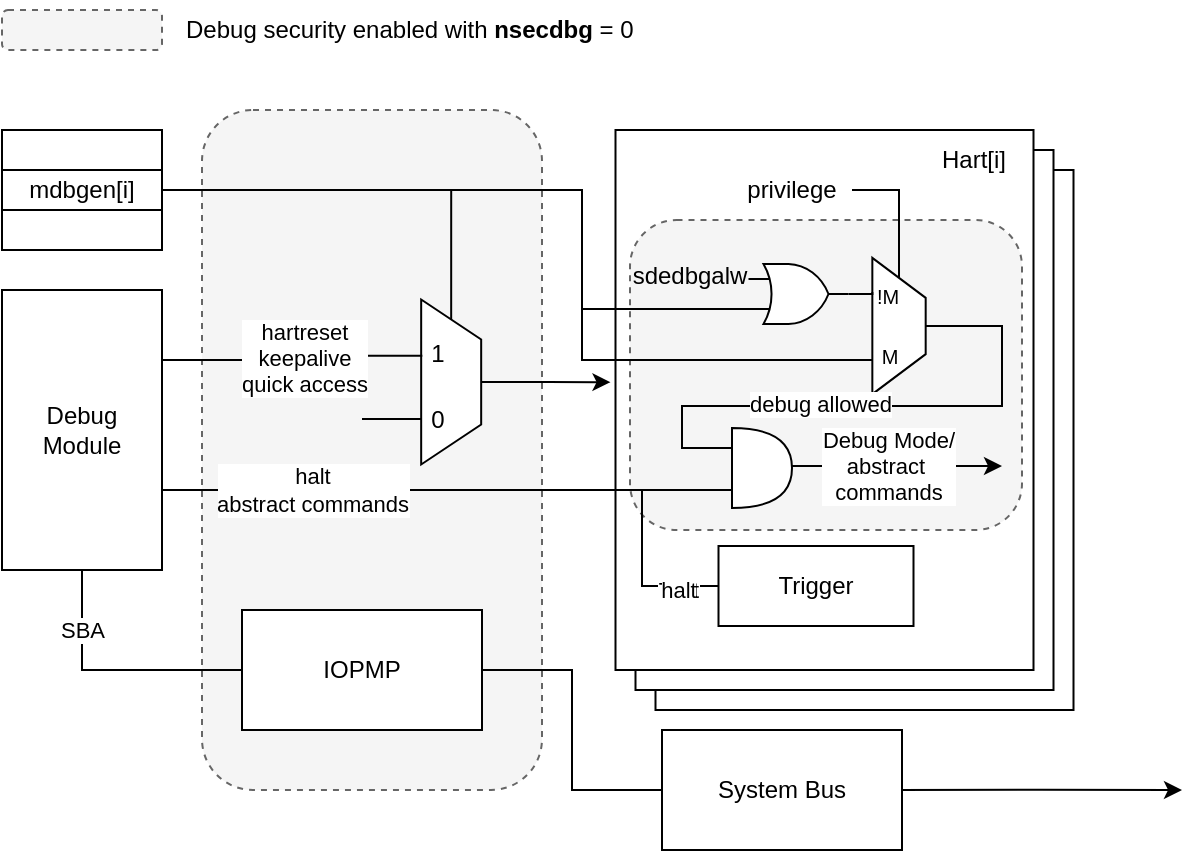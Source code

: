 <mxfile version="24.6.4" type="device" pages="2">
  <diagram id="PUKBJcWJxRRMEurgFhLM" name="debug">
    <mxGraphModel dx="959" dy="732" grid="1" gridSize="10" guides="1" tooltips="1" connect="1" arrows="1" fold="1" page="1" pageScale="1" pageWidth="850" pageHeight="1100" math="0" shadow="0">
      <root>
        <mxCell id="0" />
        <mxCell id="1" parent="0" />
        <mxCell id="7AM6fKu7Su1GF4IJaQDg-7" value="" style="rounded=0;whiteSpace=wrap;html=1;" parent="1" vertex="1">
          <mxGeometry x="456.75" y="320" width="209" height="270" as="geometry" />
        </mxCell>
        <mxCell id="7AM6fKu7Su1GF4IJaQDg-6" value="" style="rounded=0;whiteSpace=wrap;html=1;" parent="1" vertex="1">
          <mxGeometry x="446.75" y="310" width="209" height="270" as="geometry" />
        </mxCell>
        <mxCell id="NKh4vI0Y_Na2G2xeZk5D-7" value="" style="rounded=0;whiteSpace=wrap;html=1;" parent="1" vertex="1">
          <mxGeometry x="436.75" y="300" width="209" height="270" as="geometry" />
        </mxCell>
        <mxCell id="7AM6fKu7Su1GF4IJaQDg-5" value="" style="rounded=1;whiteSpace=wrap;html=1;dashed=1;fillColor=#f5f5f5;fontColor=#333333;strokeColor=#666666;" parent="1" vertex="1">
          <mxGeometry x="444" y="345" width="196" height="155" as="geometry" />
        </mxCell>
        <mxCell id="NKh4vI0Y_Na2G2xeZk5D-1" value="" style="rounded=1;whiteSpace=wrap;html=1;dashed=1;fillColor=#f5f5f5;fontColor=#333333;strokeColor=#666666;" parent="1" vertex="1">
          <mxGeometry x="230" y="290" width="170" height="340" as="geometry" />
        </mxCell>
        <mxCell id="NKh4vI0Y_Na2G2xeZk5D-4" style="edgeStyle=orthogonalEdgeStyle;rounded=0;orthogonalLoop=1;jettySize=auto;html=1;exitX=0.5;exitY=1;exitDx=0;exitDy=0;entryX=0;entryY=0.5;entryDx=0;entryDy=0;endArrow=none;endFill=0;" parent="1" source="NKh4vI0Y_Na2G2xeZk5D-6" target="NKh4vI0Y_Na2G2xeZk5D-9" edge="1">
          <mxGeometry relative="1" as="geometry" />
        </mxCell>
        <mxCell id="NKh4vI0Y_Na2G2xeZk5D-5" value="SBA" style="edgeLabel;html=1;align=center;verticalAlign=middle;resizable=0;points=[];" parent="NKh4vI0Y_Na2G2xeZk5D-4" vertex="1" connectable="0">
          <mxGeometry x="-0.383" y="1" relative="1" as="geometry">
            <mxPoint x="-1" y="-10" as="offset" />
          </mxGeometry>
        </mxCell>
        <mxCell id="NKh4vI0Y_Na2G2xeZk5D-6" value="Debug &lt;br&gt;Module" style="rounded=0;whiteSpace=wrap;html=1;" parent="1" vertex="1">
          <mxGeometry x="130" y="380" width="80" height="140" as="geometry" />
        </mxCell>
        <mxCell id="NKh4vI0Y_Na2G2xeZk5D-8" style="edgeStyle=orthogonalEdgeStyle;rounded=0;orthogonalLoop=1;jettySize=auto;html=1;exitX=1;exitY=0.5;exitDx=0;exitDy=0;entryX=0;entryY=0.5;entryDx=0;entryDy=0;endArrow=none;endFill=0;" parent="1" source="NKh4vI0Y_Na2G2xeZk5D-9" target="NKh4vI0Y_Na2G2xeZk5D-11" edge="1">
          <mxGeometry relative="1" as="geometry" />
        </mxCell>
        <mxCell id="NKh4vI0Y_Na2G2xeZk5D-9" value="IOPMP" style="rounded=0;whiteSpace=wrap;html=1;" parent="1" vertex="1">
          <mxGeometry x="250" y="540" width="120" height="60" as="geometry" />
        </mxCell>
        <mxCell id="NKh4vI0Y_Na2G2xeZk5D-10" style="edgeStyle=orthogonalEdgeStyle;rounded=0;orthogonalLoop=1;jettySize=auto;html=1;exitX=0.984;exitY=0.499;exitDx=0;exitDy=0;exitPerimeter=0;" parent="1" source="NKh4vI0Y_Na2G2xeZk5D-11" edge="1">
          <mxGeometry relative="1" as="geometry">
            <mxPoint x="720" y="630" as="targetPoint" />
            <mxPoint x="790" y="610" as="sourcePoint" />
          </mxGeometry>
        </mxCell>
        <mxCell id="NKh4vI0Y_Na2G2xeZk5D-11" value="System Bus" style="rounded=0;whiteSpace=wrap;html=1;" parent="1" vertex="1">
          <mxGeometry x="460" y="600" width="120" height="60" as="geometry" />
        </mxCell>
        <mxCell id="NKh4vI0Y_Na2G2xeZk5D-12" style="edgeStyle=orthogonalEdgeStyle;rounded=0;orthogonalLoop=1;jettySize=auto;html=1;exitX=0;exitY=0.5;exitDx=0;exitDy=0;endArrow=none;endFill=0;" parent="1" source="NKh4vI0Y_Na2G2xeZk5D-33" target="NKh4vI0Y_Na2G2xeZk5D-15" edge="1">
          <mxGeometry relative="1" as="geometry">
            <mxPoint x="280" y="430" as="targetPoint" />
            <Array as="points">
              <mxPoint x="355" y="330" />
            </Array>
            <mxPoint x="380.5" y="350" as="sourcePoint" />
          </mxGeometry>
        </mxCell>
        <mxCell id="NKh4vI0Y_Na2G2xeZk5D-15" value="" style="rounded=0;whiteSpace=wrap;html=1;" parent="1" vertex="1">
          <mxGeometry x="130" y="300" width="80" height="60" as="geometry" />
        </mxCell>
        <mxCell id="IQxdrFV2h1pyb3pg12M5-2" style="edgeStyle=orthogonalEdgeStyle;rounded=0;orthogonalLoop=1;jettySize=auto;html=1;endArrow=none;endFill=0;entryX=0;entryY=0.75;entryDx=0;entryDy=0;entryPerimeter=0;" parent="1" source="NKh4vI0Y_Na2G2xeZk5D-20" target="7G-3pPizm_k8JE4rLsKb-1" edge="1">
          <mxGeometry relative="1" as="geometry">
            <mxPoint x="460" y="478" as="targetPoint" />
            <Array as="points">
              <mxPoint x="450" y="528" />
              <mxPoint x="450" y="480" />
            </Array>
          </mxGeometry>
        </mxCell>
        <mxCell id="tQeNZEuqyOLJJMkqUlfo-5" value="Text" style="edgeLabel;html=1;align=center;verticalAlign=middle;resizable=0;points=[];" parent="IQxdrFV2h1pyb3pg12M5-2" vertex="1" connectable="0">
          <mxGeometry x="-0.69" y="2" relative="1" as="geometry">
            <mxPoint as="offset" />
          </mxGeometry>
        </mxCell>
        <mxCell id="tQeNZEuqyOLJJMkqUlfo-7" value="halt" style="edgeLabel;html=1;align=center;verticalAlign=middle;resizable=0;points=[];" parent="IQxdrFV2h1pyb3pg12M5-2" vertex="1" connectable="0">
          <mxGeometry x="-0.692" y="2" relative="1" as="geometry">
            <mxPoint as="offset" />
          </mxGeometry>
        </mxCell>
        <mxCell id="NKh4vI0Y_Na2G2xeZk5D-20" value="Trigger" style="rounded=0;whiteSpace=wrap;html=1;" parent="1" vertex="1">
          <mxGeometry x="488.25" y="508" width="97.5" height="40" as="geometry" />
        </mxCell>
        <mxCell id="NKh4vI0Y_Na2G2xeZk5D-30" value="Hart[i]" style="text;html=1;align=center;verticalAlign=middle;whiteSpace=wrap;rounded=0;" parent="1" vertex="1">
          <mxGeometry x="585.75" y="300" width="60" height="30" as="geometry" />
        </mxCell>
        <mxCell id="NKh4vI0Y_Na2G2xeZk5D-32" value="" style="group" parent="1" vertex="1" connectable="0">
          <mxGeometry x="322.5" y="381" width="57.5" height="90" as="geometry" />
        </mxCell>
        <mxCell id="NKh4vI0Y_Na2G2xeZk5D-33" value="" style="shape=trapezoid;perimeter=trapezoidPerimeter;whiteSpace=wrap;html=1;fixedSize=1;rotation=90;" parent="NKh4vI0Y_Na2G2xeZk5D-32" vertex="1">
          <mxGeometry x="-9.167" y="30" width="82.5" height="30" as="geometry" />
        </mxCell>
        <mxCell id="7MEihft8g5-maeVRlkDV-1" value="1" style="text;html=1;align=center;verticalAlign=middle;whiteSpace=wrap;rounded=0;" parent="NKh4vI0Y_Na2G2xeZk5D-32" vertex="1">
          <mxGeometry x="-4.5" y="15.67" width="60" height="30" as="geometry" />
        </mxCell>
        <mxCell id="7MEihft8g5-maeVRlkDV-2" value="0" style="text;html=1;align=center;verticalAlign=middle;whiteSpace=wrap;rounded=0;" parent="NKh4vI0Y_Na2G2xeZk5D-32" vertex="1">
          <mxGeometry x="-4.5" y="49" width="60" height="30" as="geometry" />
        </mxCell>
        <mxCell id="NKh4vI0Y_Na2G2xeZk5D-36" style="edgeStyle=orthogonalEdgeStyle;rounded=0;orthogonalLoop=1;jettySize=auto;html=1;exitX=1;exitY=0.25;exitDx=0;exitDy=0;entryX=0.341;entryY=0.981;entryDx=0;entryDy=0;entryPerimeter=0;endArrow=none;endFill=0;" parent="1" source="NKh4vI0Y_Na2G2xeZk5D-6" target="NKh4vI0Y_Na2G2xeZk5D-33" edge="1">
          <mxGeometry relative="1" as="geometry">
            <mxPoint x="355" y="365" as="sourcePoint" />
          </mxGeometry>
        </mxCell>
        <mxCell id="7MEihft8g5-maeVRlkDV-5" value="&lt;div&gt;hartreset&lt;/div&gt;&lt;div&gt;keepalive&lt;/div&gt;&lt;div&gt;quick access&lt;/div&gt;" style="edgeLabel;html=1;align=center;verticalAlign=middle;resizable=0;points=[];" parent="NKh4vI0Y_Na2G2xeZk5D-36" vertex="1" connectable="0">
          <mxGeometry x="-0.309" y="1" relative="1" as="geometry">
            <mxPoint x="25" as="offset" />
          </mxGeometry>
        </mxCell>
        <mxCell id="NKh4vI0Y_Na2G2xeZk5D-38" value="mdbgen[i]" style="rounded=0;whiteSpace=wrap;html=1;" parent="1" vertex="1">
          <mxGeometry x="130" y="320" width="80" height="20" as="geometry" />
        </mxCell>
        <mxCell id="NKh4vI0Y_Na2G2xeZk5D-39" value="" style="rounded=0;whiteSpace=wrap;html=1;" parent="1" vertex="1">
          <mxGeometry x="130" y="300" width="80" height="20" as="geometry" />
        </mxCell>
        <mxCell id="NKh4vI0Y_Na2G2xeZk5D-40" value="" style="rounded=0;whiteSpace=wrap;html=1;" parent="1" vertex="1">
          <mxGeometry x="130" y="340" width="80" height="20" as="geometry" />
        </mxCell>
        <mxCell id="7MEihft8g5-maeVRlkDV-4" style="edgeStyle=orthogonalEdgeStyle;rounded=0;orthogonalLoop=1;jettySize=auto;html=1;entryX=0.341;entryY=0.981;entryDx=0;entryDy=0;entryPerimeter=0;endArrow=none;endFill=0;" parent="1" edge="1">
          <mxGeometry relative="1" as="geometry">
            <mxPoint x="310" y="444.5" as="sourcePoint" />
            <mxPoint x="340" y="444.5" as="targetPoint" />
          </mxGeometry>
        </mxCell>
        <mxCell id="kFpus0cYX18OSGnglrjY-1" value="" style="group" parent="1" vertex="1" connectable="0">
          <mxGeometry x="552" y="358" width="49.57" height="80" as="geometry" />
        </mxCell>
        <mxCell id="kFpus0cYX18OSGnglrjY-2" value="" style="shape=trapezoid;perimeter=trapezoidPerimeter;whiteSpace=wrap;html=1;fixedSize=1;rotation=90;" parent="kFpus0cYX18OSGnglrjY-1" vertex="1">
          <mxGeometry x="-7.572" y="26.667" width="68.152" height="26.667" as="geometry" />
        </mxCell>
        <mxCell id="kFpus0cYX18OSGnglrjY-4" value="&lt;font style=&quot;font-size: 10px;&quot;&gt;!M&lt;/font&gt;" style="text;html=1;align=center;verticalAlign=middle;whiteSpace=wrap;rounded=0;" parent="kFpus0cYX18OSGnglrjY-1" vertex="1">
          <mxGeometry x="-4.065" y="11.999" width="49.565" height="26.667" as="geometry" />
        </mxCell>
        <mxCell id="kFpus0cYX18OSGnglrjY-3" value="&lt;font style=&quot;font-size: 10px;&quot;&gt;M&lt;/font&gt;" style="text;html=1;align=center;verticalAlign=middle;whiteSpace=wrap;rounded=0;" parent="kFpus0cYX18OSGnglrjY-1" vertex="1">
          <mxGeometry x="-2.995" y="42.002" width="49.565" height="26.667" as="geometry" />
        </mxCell>
        <mxCell id="kFpus0cYX18OSGnglrjY-5" style="edgeStyle=orthogonalEdgeStyle;rounded=0;orthogonalLoop=1;jettySize=auto;html=1;endArrow=none;endFill=0;entryX=0;entryY=0.75;entryDx=0;entryDy=0;entryPerimeter=0;" parent="1" source="NKh4vI0Y_Na2G2xeZk5D-6" target="7G-3pPizm_k8JE4rLsKb-1" edge="1">
          <mxGeometry relative="1" as="geometry">
            <mxPoint x="210" y="480" as="sourcePoint" />
            <mxPoint x="480" y="484" as="targetPoint" />
            <Array as="points">
              <mxPoint x="495" y="480" />
            </Array>
          </mxGeometry>
        </mxCell>
        <mxCell id="tQeNZEuqyOLJJMkqUlfo-8" value="halt&lt;div&gt;abstract commands&lt;/div&gt;" style="edgeLabel;html=1;align=center;verticalAlign=middle;resizable=0;points=[];" parent="kFpus0cYX18OSGnglrjY-5" vertex="1" connectable="0">
          <mxGeometry x="-0.544" relative="1" as="geometry">
            <mxPoint x="10" as="offset" />
          </mxGeometry>
        </mxCell>
        <mxCell id="IQxdrFV2h1pyb3pg12M5-7" style="edgeStyle=orthogonalEdgeStyle;rounded=0;orthogonalLoop=1;jettySize=auto;html=1;exitX=1;exitY=0.5;exitDx=0;exitDy=0;exitPerimeter=0;entryX=0.25;entryY=1;entryDx=0;entryDy=0;endArrow=none;endFill=0;" parent="1" source="a8vGjEUai5okdlRPAYKu-1" target="kFpus0cYX18OSGnglrjY-2" edge="1">
          <mxGeometry relative="1" as="geometry">
            <Array as="points">
              <mxPoint x="565" y="382" />
            </Array>
          </mxGeometry>
        </mxCell>
        <mxCell id="a8vGjEUai5okdlRPAYKu-1" value="" style="verticalLabelPosition=bottom;shadow=0;dashed=0;align=center;html=1;verticalAlign=top;shape=mxgraph.electrical.logic_gates.logic_gate;operation=or;" parent="1" vertex="1">
          <mxGeometry x="503.25" y="367" width="50" height="30" as="geometry" />
        </mxCell>
        <mxCell id="IQxdrFV2h1pyb3pg12M5-5" style="edgeStyle=orthogonalEdgeStyle;rounded=0;orthogonalLoop=1;jettySize=auto;html=1;exitX=0;exitY=0.25;exitDx=0;exitDy=0;exitPerimeter=0;endArrow=none;endFill=0;entryX=0.5;entryY=0;entryDx=0;entryDy=0;" parent="1" source="7G-3pPizm_k8JE4rLsKb-1" target="kFpus0cYX18OSGnglrjY-2" edge="1">
          <mxGeometry relative="1" as="geometry">
            <mxPoint x="750" y="328" as="targetPoint" />
            <Array as="points">
              <mxPoint x="470" y="459" />
              <mxPoint x="470" y="438" />
              <mxPoint x="630" y="438" />
              <mxPoint x="630" y="398" />
            </Array>
          </mxGeometry>
        </mxCell>
        <mxCell id="Bd2Q2_3OKsD3nuSv2CWh-1" value="debug allowed" style="edgeLabel;html=1;align=center;verticalAlign=middle;resizable=0;points=[];" parent="IQxdrFV2h1pyb3pg12M5-5" vertex="1" connectable="0">
          <mxGeometry x="-0.19" y="1" relative="1" as="geometry">
            <mxPoint as="offset" />
          </mxGeometry>
        </mxCell>
        <mxCell id="nRTV35QwhriRPndGCGe1-4" style="edgeStyle=orthogonalEdgeStyle;rounded=0;orthogonalLoop=1;jettySize=auto;html=1;endArrow=classic;endFill=1;" parent="1" source="7G-3pPizm_k8JE4rLsKb-1" edge="1">
          <mxGeometry relative="1" as="geometry">
            <mxPoint x="630" y="468" as="targetPoint" />
            <Array as="points">
              <mxPoint x="630" y="468" />
            </Array>
          </mxGeometry>
        </mxCell>
        <mxCell id="nRTV35QwhriRPndGCGe1-5" value="Debug Mode/&lt;div&gt;abstract&amp;nbsp;&lt;/div&gt;&lt;div&gt;commands&lt;/div&gt;" style="edgeLabel;html=1;align=center;verticalAlign=middle;resizable=0;points=[];" parent="nRTV35QwhriRPndGCGe1-4" vertex="1" connectable="0">
          <mxGeometry x="-0.395" relative="1" as="geometry">
            <mxPoint x="16" as="offset" />
          </mxGeometry>
        </mxCell>
        <mxCell id="7G-3pPizm_k8JE4rLsKb-1" value="" style="shape=or;whiteSpace=wrap;html=1;" parent="1" vertex="1">
          <mxGeometry x="495" y="449" width="30" height="40" as="geometry" />
        </mxCell>
        <mxCell id="7AM6fKu7Su1GF4IJaQDg-1" style="edgeStyle=orthogonalEdgeStyle;rounded=0;orthogonalLoop=1;jettySize=auto;html=1;exitX=1;exitY=0.5;exitDx=0;exitDy=0;endArrow=none;endFill=0;entryX=0.115;entryY=0.75;entryDx=0;entryDy=0;entryPerimeter=0;" parent="1" target="a8vGjEUai5okdlRPAYKu-1" edge="1">
          <mxGeometry relative="1" as="geometry">
            <mxPoint x="210" y="330" as="sourcePoint" />
            <mxPoint x="503.25" y="389.5" as="targetPoint" />
            <Array as="points">
              <mxPoint x="420" y="330" />
              <mxPoint x="420" y="390" />
            </Array>
          </mxGeometry>
        </mxCell>
        <mxCell id="7AM6fKu7Su1GF4IJaQDg-2" value="sdedbgalw" style="text;html=1;align=center;verticalAlign=middle;whiteSpace=wrap;rounded=0;" parent="1" vertex="1">
          <mxGeometry x="444" y="358" width="60" height="30" as="geometry" />
        </mxCell>
        <mxCell id="7AM6fKu7Su1GF4IJaQDg-3" style="edgeStyle=orthogonalEdgeStyle;rounded=0;orthogonalLoop=1;jettySize=auto;html=1;exitX=0.75;exitY=1;exitDx=0;exitDy=0;entryX=1;entryY=0.5;entryDx=0;entryDy=0;endArrow=none;endFill=0;" parent="1" source="kFpus0cYX18OSGnglrjY-2" target="NKh4vI0Y_Na2G2xeZk5D-38" edge="1">
          <mxGeometry relative="1" as="geometry">
            <Array as="points">
              <mxPoint x="420" y="415" />
              <mxPoint x="420" y="330" />
            </Array>
          </mxGeometry>
        </mxCell>
        <mxCell id="7AM6fKu7Su1GF4IJaQDg-4" value="privilege" style="text;html=1;align=center;verticalAlign=middle;whiteSpace=wrap;rounded=0;" parent="1" vertex="1">
          <mxGeometry x="495" y="315" width="60" height="30" as="geometry" />
        </mxCell>
        <mxCell id="nRTV35QwhriRPndGCGe1-1" style="edgeStyle=orthogonalEdgeStyle;rounded=0;orthogonalLoop=1;jettySize=auto;html=1;exitX=0;exitY=0.5;exitDx=0;exitDy=0;endArrow=none;endFill=0;entryX=1;entryY=0.5;entryDx=0;entryDy=0;" parent="1" source="kFpus0cYX18OSGnglrjY-2" target="7AM6fKu7Su1GF4IJaQDg-4" edge="1">
          <mxGeometry relative="1" as="geometry">
            <mxPoint x="578.212" y="358.0" as="targetPoint" />
            <Array as="points">
              <mxPoint x="579" y="330" />
            </Array>
          </mxGeometry>
        </mxCell>
        <mxCell id="VWgEmrhR4MEHPYSaLl97-3" style="edgeStyle=orthogonalEdgeStyle;rounded=0;orthogonalLoop=1;jettySize=auto;html=1;exitX=0.5;exitY=0;exitDx=0;exitDy=0;entryX=-0.012;entryY=0.467;entryDx=0;entryDy=0;entryPerimeter=0;" parent="1" source="NKh4vI0Y_Na2G2xeZk5D-33" target="NKh4vI0Y_Na2G2xeZk5D-7" edge="1">
          <mxGeometry relative="1" as="geometry" />
        </mxCell>
        <mxCell id="tQeNZEuqyOLJJMkqUlfo-1" value="" style="rounded=1;whiteSpace=wrap;html=1;fillColor=#f5f5f5;fontColor=#333333;strokeColor=#666666;dashed=1;" parent="1" vertex="1">
          <mxGeometry x="130" y="240" width="80" height="20" as="geometry" />
        </mxCell>
        <mxCell id="tQeNZEuqyOLJJMkqUlfo-4" value="Debug security enabled with &lt;b&gt;nsecdbg&lt;/b&gt; = 0&amp;nbsp;" style="text;html=1;align=left;verticalAlign=middle;whiteSpace=wrap;rounded=0;" parent="1" vertex="1">
          <mxGeometry x="220" y="235" width="240" height="30" as="geometry" />
        </mxCell>
      </root>
    </mxGraphModel>
  </diagram>
  <diagram id="CuVw0JV7Hk7r3yrmPoAc" name="trace">
    <mxGraphModel dx="959" dy="732" grid="1" gridSize="10" guides="1" tooltips="1" connect="1" arrows="1" fold="1" page="1" pageScale="1" pageWidth="850" pageHeight="1100" math="0" shadow="0">
      <root>
        <mxCell id="0" />
        <mxCell id="1" parent="0" />
        <mxCell id="XOOPOzd-EA1kAR8ASHPs-5" value="" style="rounded=0;whiteSpace=wrap;html=1;" parent="1" vertex="1">
          <mxGeometry x="250" y="280" width="190" height="235" as="geometry" />
        </mxCell>
        <mxCell id="XOOPOzd-EA1kAR8ASHPs-1" value="" style="rounded=1;whiteSpace=wrap;html=1;dashed=1;fillColor=#f5f5f5;fontColor=#333333;strokeColor=#666666;" parent="1" vertex="1">
          <mxGeometry x="259" y="309" width="173" height="121" as="geometry" />
        </mxCell>
        <mxCell id="XOOPOzd-EA1kAR8ASHPs-4" value="Trace encoder[i]" style="rounded=0;whiteSpace=wrap;html=1;" parent="1" vertex="1">
          <mxGeometry x="130" y="380" width="80" height="130" as="geometry" />
        </mxCell>
        <mxCell id="XOOPOzd-EA1kAR8ASHPs-6" style="edgeStyle=orthogonalEdgeStyle;rounded=0;orthogonalLoop=1;jettySize=auto;html=1;exitX=0;exitY=0.75;exitDx=0;exitDy=0;exitPerimeter=0;endArrow=none;endFill=0;" parent="1" source="XOOPOzd-EA1kAR8ASHPs-7" target="XOOPOzd-EA1kAR8ASHPs-9" edge="1">
          <mxGeometry relative="1" as="geometry">
            <mxPoint x="280" y="430" as="targetPoint" />
            <Array as="points">
              <mxPoint x="230" y="356" />
              <mxPoint x="230" y="330" />
            </Array>
          </mxGeometry>
        </mxCell>
        <mxCell id="ccdIS5b9glSX3GIqIRPP-2" style="edgeStyle=orthogonalEdgeStyle;rounded=0;orthogonalLoop=1;jettySize=auto;html=1;exitX=0;exitY=0.25;exitDx=0;exitDy=0;exitPerimeter=0;entryX=0.5;entryY=1;entryDx=0;entryDy=0;endArrow=none;endFill=0;" parent="1" source="XOOPOzd-EA1kAR8ASHPs-7" target="XOOPOzd-EA1kAR8ASHPs-34" edge="1">
          <mxGeometry relative="1" as="geometry" />
        </mxCell>
        <mxCell id="XOOPOzd-EA1kAR8ASHPs-7" value="" style="verticalLabelPosition=bottom;shadow=0;dashed=0;align=center;html=1;verticalAlign=top;shape=mxgraph.electrical.logic_gates.logic_gate;operation=or;" parent="1" vertex="1">
          <mxGeometry x="296.08" y="334" width="50" height="30" as="geometry" />
        </mxCell>
        <mxCell id="XOOPOzd-EA1kAR8ASHPs-9" value="" style="rounded=0;whiteSpace=wrap;html=1;" parent="1" vertex="1">
          <mxGeometry x="130" y="300" width="80" height="60" as="geometry" />
        </mxCell>
        <mxCell id="XOOPOzd-EA1kAR8ASHPs-12" value="Hart[i]" style="text;html=1;align=center;verticalAlign=middle;whiteSpace=wrap;rounded=0;" parent="1" vertex="1">
          <mxGeometry x="252" y="279" width="60" height="30" as="geometry" />
        </mxCell>
        <mxCell id="XOOPOzd-EA1kAR8ASHPs-14" value="" style="group" parent="1" vertex="1" connectable="0">
          <mxGeometry x="339.91" y="334" width="57.5" height="90" as="geometry" />
        </mxCell>
        <mxCell id="XOOPOzd-EA1kAR8ASHPs-15" value="" style="shape=trapezoid;perimeter=trapezoidPerimeter;whiteSpace=wrap;html=1;fixedSize=1;rotation=90;" parent="XOOPOzd-EA1kAR8ASHPs-14" vertex="1">
          <mxGeometry x="-9.087" y="14" width="82.5" height="30" as="geometry" />
        </mxCell>
        <mxCell id="XOOPOzd-EA1kAR8ASHPs-16" value="&lt;font style=&quot;font-size: 10px;&quot;&gt;!M&lt;/font&gt;" style="text;html=1;align=center;verticalAlign=middle;whiteSpace=wrap;rounded=0;" parent="XOOPOzd-EA1kAR8ASHPs-14" vertex="1">
          <mxGeometry x="-2.5" y="-1" width="60" height="30" as="geometry" />
        </mxCell>
        <mxCell id="XOOPOzd-EA1kAR8ASHPs-17" value="&lt;font style=&quot;font-size: 10px;&quot;&gt;M&lt;/font&gt;" style="text;html=1;align=center;verticalAlign=middle;whiteSpace=wrap;rounded=0;" parent="XOOPOzd-EA1kAR8ASHPs-14" vertex="1">
          <mxGeometry x="-2.5" y="32" width="60" height="30" as="geometry" />
        </mxCell>
        <mxCell id="XOOPOzd-EA1kAR8ASHPs-18" style="edgeStyle=orthogonalEdgeStyle;rounded=0;orthogonalLoop=1;jettySize=auto;html=1;exitX=1;exitY=0.5;exitDx=0;exitDy=0;exitPerimeter=0;entryX=0.341;entryY=0.981;entryDx=0;entryDy=0;entryPerimeter=0;endArrow=none;endFill=0;" parent="1" source="XOOPOzd-EA1kAR8ASHPs-7" target="XOOPOzd-EA1kAR8ASHPs-15" edge="1">
          <mxGeometry relative="1" as="geometry" />
        </mxCell>
        <mxCell id="XOOPOzd-EA1kAR8ASHPs-19" style="edgeStyle=orthogonalEdgeStyle;rounded=0;orthogonalLoop=1;jettySize=auto;html=1;entryX=0;entryY=0.75;entryDx=0;entryDy=0;entryPerimeter=0;endArrow=none;endFill=0;exitX=0;exitY=0.75;exitDx=0;exitDy=0;exitPerimeter=0;" parent="1" source="XOOPOzd-EA1kAR8ASHPs-7" target="XOOPOzd-EA1kAR8ASHPs-7" edge="1">
          <mxGeometry relative="1" as="geometry">
            <mxPoint x="302" y="372.5" as="targetPoint" />
            <mxPoint x="370" y="400" as="sourcePoint" />
            <Array as="points" />
          </mxGeometry>
        </mxCell>
        <mxCell id="XOOPOzd-EA1kAR8ASHPs-20" value="mtrcen[i]" style="rounded=0;whiteSpace=wrap;html=1;" parent="1" vertex="1">
          <mxGeometry x="130" y="320" width="80" height="20" as="geometry" />
        </mxCell>
        <mxCell id="XOOPOzd-EA1kAR8ASHPs-21" value="" style="rounded=0;whiteSpace=wrap;html=1;" parent="1" vertex="1">
          <mxGeometry x="130" y="300" width="80" height="20" as="geometry" />
        </mxCell>
        <mxCell id="XOOPOzd-EA1kAR8ASHPs-22" value="" style="rounded=0;whiteSpace=wrap;html=1;" parent="1" vertex="1">
          <mxGeometry x="130" y="340" width="80" height="20" as="geometry" />
        </mxCell>
        <mxCell id="XOOPOzd-EA1kAR8ASHPs-23" value="" style="group" parent="1" vertex="1" connectable="0">
          <mxGeometry x="260" y="461" width="107.5" height="49" as="geometry" />
        </mxCell>
        <mxCell id="XOOPOzd-EA1kAR8ASHPs-24" value="" style="group" parent="XOOPOzd-EA1kAR8ASHPs-23" vertex="1" connectable="0">
          <mxGeometry x="-2" y="-19" width="107.5" height="60" as="geometry" />
        </mxCell>
        <mxCell id="XOOPOzd-EA1kAR8ASHPs-25" value="" style="rounded=0;whiteSpace=wrap;html=1;" parent="XOOPOzd-EA1kAR8ASHPs-24" vertex="1">
          <mxGeometry x="39.5" width="95" height="60" as="geometry" />
        </mxCell>
        <mxCell id="XOOPOzd-EA1kAR8ASHPs-27" value="sec_inhibit" style="rounded=0;whiteSpace=wrap;html=1;" parent="XOOPOzd-EA1kAR8ASHPs-24" vertex="1">
          <mxGeometry x="40" y="26" width="80" height="19" as="geometry" />
        </mxCell>
        <mxCell id="XOOPOzd-EA1kAR8ASHPs-26" value="Trace egress" style="text;html=1;align=center;verticalAlign=middle;whiteSpace=wrap;rounded=0;" parent="XOOPOzd-EA1kAR8ASHPs-24" vertex="1">
          <mxGeometry x="27" y="-4" width="100" height="30" as="geometry" />
        </mxCell>
        <mxCell id="XOOPOzd-EA1kAR8ASHPs-30" value="" style="endArrow=classic;html=1;rounded=0;exitX=0;exitY=0.25;exitDx=0;exitDy=0;entryX=1.003;entryY=0.713;entryDx=0;entryDy=0;entryPerimeter=0;" parent="1" source="XOOPOzd-EA1kAR8ASHPs-27" target="XOOPOzd-EA1kAR8ASHPs-4" edge="1">
          <mxGeometry width="50" height="50" relative="1" as="geometry">
            <mxPoint x="370" y="430" as="sourcePoint" />
            <mxPoint x="210" y="473" as="targetPoint" />
          </mxGeometry>
        </mxCell>
        <mxCell id="XOOPOzd-EA1kAR8ASHPs-31" style="edgeStyle=orthogonalEdgeStyle;rounded=0;orthogonalLoop=1;jettySize=auto;html=1;exitX=0.5;exitY=0;exitDx=0;exitDy=0;endArrow=none;endFill=0;entryX=0.5;entryY=0;entryDx=0;entryDy=0;" parent="1" source="XOOPOzd-EA1kAR8ASHPs-15" target="XOOPOzd-EA1kAR8ASHPs-25" edge="1">
          <mxGeometry relative="1" as="geometry">
            <Array as="points">
              <mxPoint x="420" y="363" />
              <mxPoint x="420" y="420" />
              <mxPoint x="346" y="420" />
            </Array>
          </mxGeometry>
        </mxCell>
        <mxCell id="XOOPOzd-EA1kAR8ASHPs-32" value="trace allowed" style="edgeLabel;html=1;align=center;verticalAlign=middle;resizable=0;points=[];" parent="XOOPOzd-EA1kAR8ASHPs-31" vertex="1" connectable="0">
          <mxGeometry x="0.38" relative="1" as="geometry">
            <mxPoint x="2" as="offset" />
          </mxGeometry>
        </mxCell>
        <mxCell id="XOOPOzd-EA1kAR8ASHPs-33" value="" style="edgeStyle=orthogonalEdgeStyle;rounded=0;orthogonalLoop=1;jettySize=auto;html=1;endArrow=none;endFill=0;exitX=0.764;exitY=1.001;exitDx=0;exitDy=0;exitPerimeter=0;" parent="1" source="XOOPOzd-EA1kAR8ASHPs-15" edge="1">
          <mxGeometry relative="1" as="geometry">
            <mxPoint x="230" y="350" as="targetPoint" />
            <mxPoint x="362" y="385" as="sourcePoint" />
            <Array as="points">
              <mxPoint x="230" y="385" />
              <mxPoint x="230" y="350" />
            </Array>
          </mxGeometry>
        </mxCell>
        <mxCell id="XOOPOzd-EA1kAR8ASHPs-34" value="sdetrcalw" style="text;html=1;align=center;verticalAlign=middle;whiteSpace=wrap;rounded=0;" parent="1" vertex="1">
          <mxGeometry x="266" y="308" width="60" height="30" as="geometry" />
        </mxCell>
        <mxCell id="ccdIS5b9glSX3GIqIRPP-3" value="privilege" style="text;html=1;align=center;verticalAlign=middle;whiteSpace=wrap;rounded=0;" parent="1" vertex="1">
          <mxGeometry x="339.91" y="284" width="60" height="30" as="geometry" />
        </mxCell>
        <mxCell id="ccdIS5b9glSX3GIqIRPP-4" style="edgeStyle=orthogonalEdgeStyle;rounded=0;orthogonalLoop=1;jettySize=auto;html=1;exitX=0;exitY=0.5;exitDx=0;exitDy=0;endArrow=none;endFill=0;" parent="1" source="XOOPOzd-EA1kAR8ASHPs-15" target="ccdIS5b9glSX3GIqIRPP-3" edge="1">
          <mxGeometry relative="1" as="geometry">
            <mxPoint x="372.2" y="250" as="targetPoint" />
            <Array as="points">
              <mxPoint x="380" y="310" />
              <mxPoint x="380" y="310" />
            </Array>
          </mxGeometry>
        </mxCell>
        <mxCell id="xGlLH2HLdgQkL_q0wLqX-1" value="" style="rounded=1;whiteSpace=wrap;html=1;fillColor=#f5f5f5;fontColor=#333333;strokeColor=#666666;dashed=1;" parent="1" vertex="1">
          <mxGeometry x="130" y="240" width="80" height="20" as="geometry" />
        </mxCell>
        <mxCell id="xGlLH2HLdgQkL_q0wLqX-2" value="Debug security enabled with &lt;b&gt;nsecdbg&lt;/b&gt; = 0&amp;nbsp;" style="text;html=1;align=left;verticalAlign=middle;whiteSpace=wrap;rounded=0;" parent="1" vertex="1">
          <mxGeometry x="220" y="235" width="240" height="30" as="geometry" />
        </mxCell>
      </root>
    </mxGraphModel>
  </diagram>
</mxfile>
